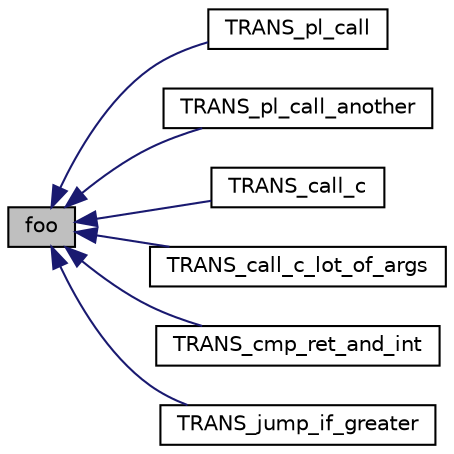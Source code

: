 digraph "foo"
{
  edge [fontname="Helvetica",fontsize="10",labelfontname="Helvetica",labelfontsize="10"];
  node [fontname="Helvetica",fontsize="10",shape=record];
  rankdir="LR";
  Node1 [label="foo",height=0.2,width=0.4,color="black", fillcolor="grey75", style="filled", fontcolor="black"];
  Node1 -> Node2 [dir="back",color="midnightblue",fontsize="10",style="solid",fontname="Helvetica"];
  Node2 [label="TRANS_pl_call",height=0.2,width=0.4,color="black", fillcolor="white", style="filled",URL="$asm__inst_8c.html#a351ff85908b57dba96ebb0c6550cde84"];
  Node1 -> Node3 [dir="back",color="midnightblue",fontsize="10",style="solid",fontname="Helvetica"];
  Node3 [label="TRANS_pl_call_another",height=0.2,width=0.4,color="black", fillcolor="white", style="filled",URL="$asm__inst_8c.html#a99fb6b5b564cb4048f2e9ed7c929e645"];
  Node1 -> Node4 [dir="back",color="midnightblue",fontsize="10",style="solid",fontname="Helvetica"];
  Node4 [label="TRANS_call_c",height=0.2,width=0.4,color="black", fillcolor="white", style="filled",URL="$asm__inst_8c.html#a48946ab2f6c9e494e03d2b24c9745d0b"];
  Node1 -> Node5 [dir="back",color="midnightblue",fontsize="10",style="solid",fontname="Helvetica"];
  Node5 [label="TRANS_call_c_lot_of_args",height=0.2,width=0.4,color="black", fillcolor="white", style="filled",URL="$asm__inst_8c.html#a8f5330c8be8952cd5b1c14e6fb538ee8"];
  Node1 -> Node6 [dir="back",color="midnightblue",fontsize="10",style="solid",fontname="Helvetica"];
  Node6 [label="TRANS_cmp_ret_and_int",height=0.2,width=0.4,color="black", fillcolor="white", style="filled",URL="$asm__inst_8c.html#a7a5af6fff8533e307e0bf588ab19c29b"];
  Node1 -> Node7 [dir="back",color="midnightblue",fontsize="10",style="solid",fontname="Helvetica"];
  Node7 [label="TRANS_jump_if_greater",height=0.2,width=0.4,color="black", fillcolor="white", style="filled",URL="$asm__inst_8c.html#a1ce21e70f7cb1e017722c38df09b3834"];
}
